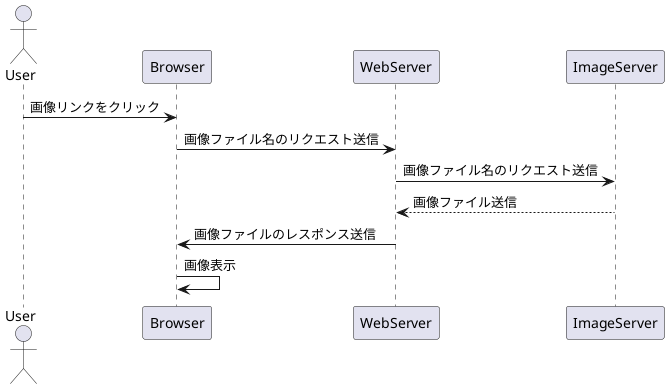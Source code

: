 @startuml
actor User
participant Browser
participant WebServer
participant ImageServer

User -> Browser: 画像リンクをクリック
Browser -> WebServer: 画像ファイル名のリクエスト送信
WebServer -> ImageServer: 画像ファイル名のリクエスト送信
ImageServer --> WebServer: 画像ファイル送信
WebServer -> Browser: 画像ファイルのレスポンス送信
Browser -> Browser: 画像表示

@enduml